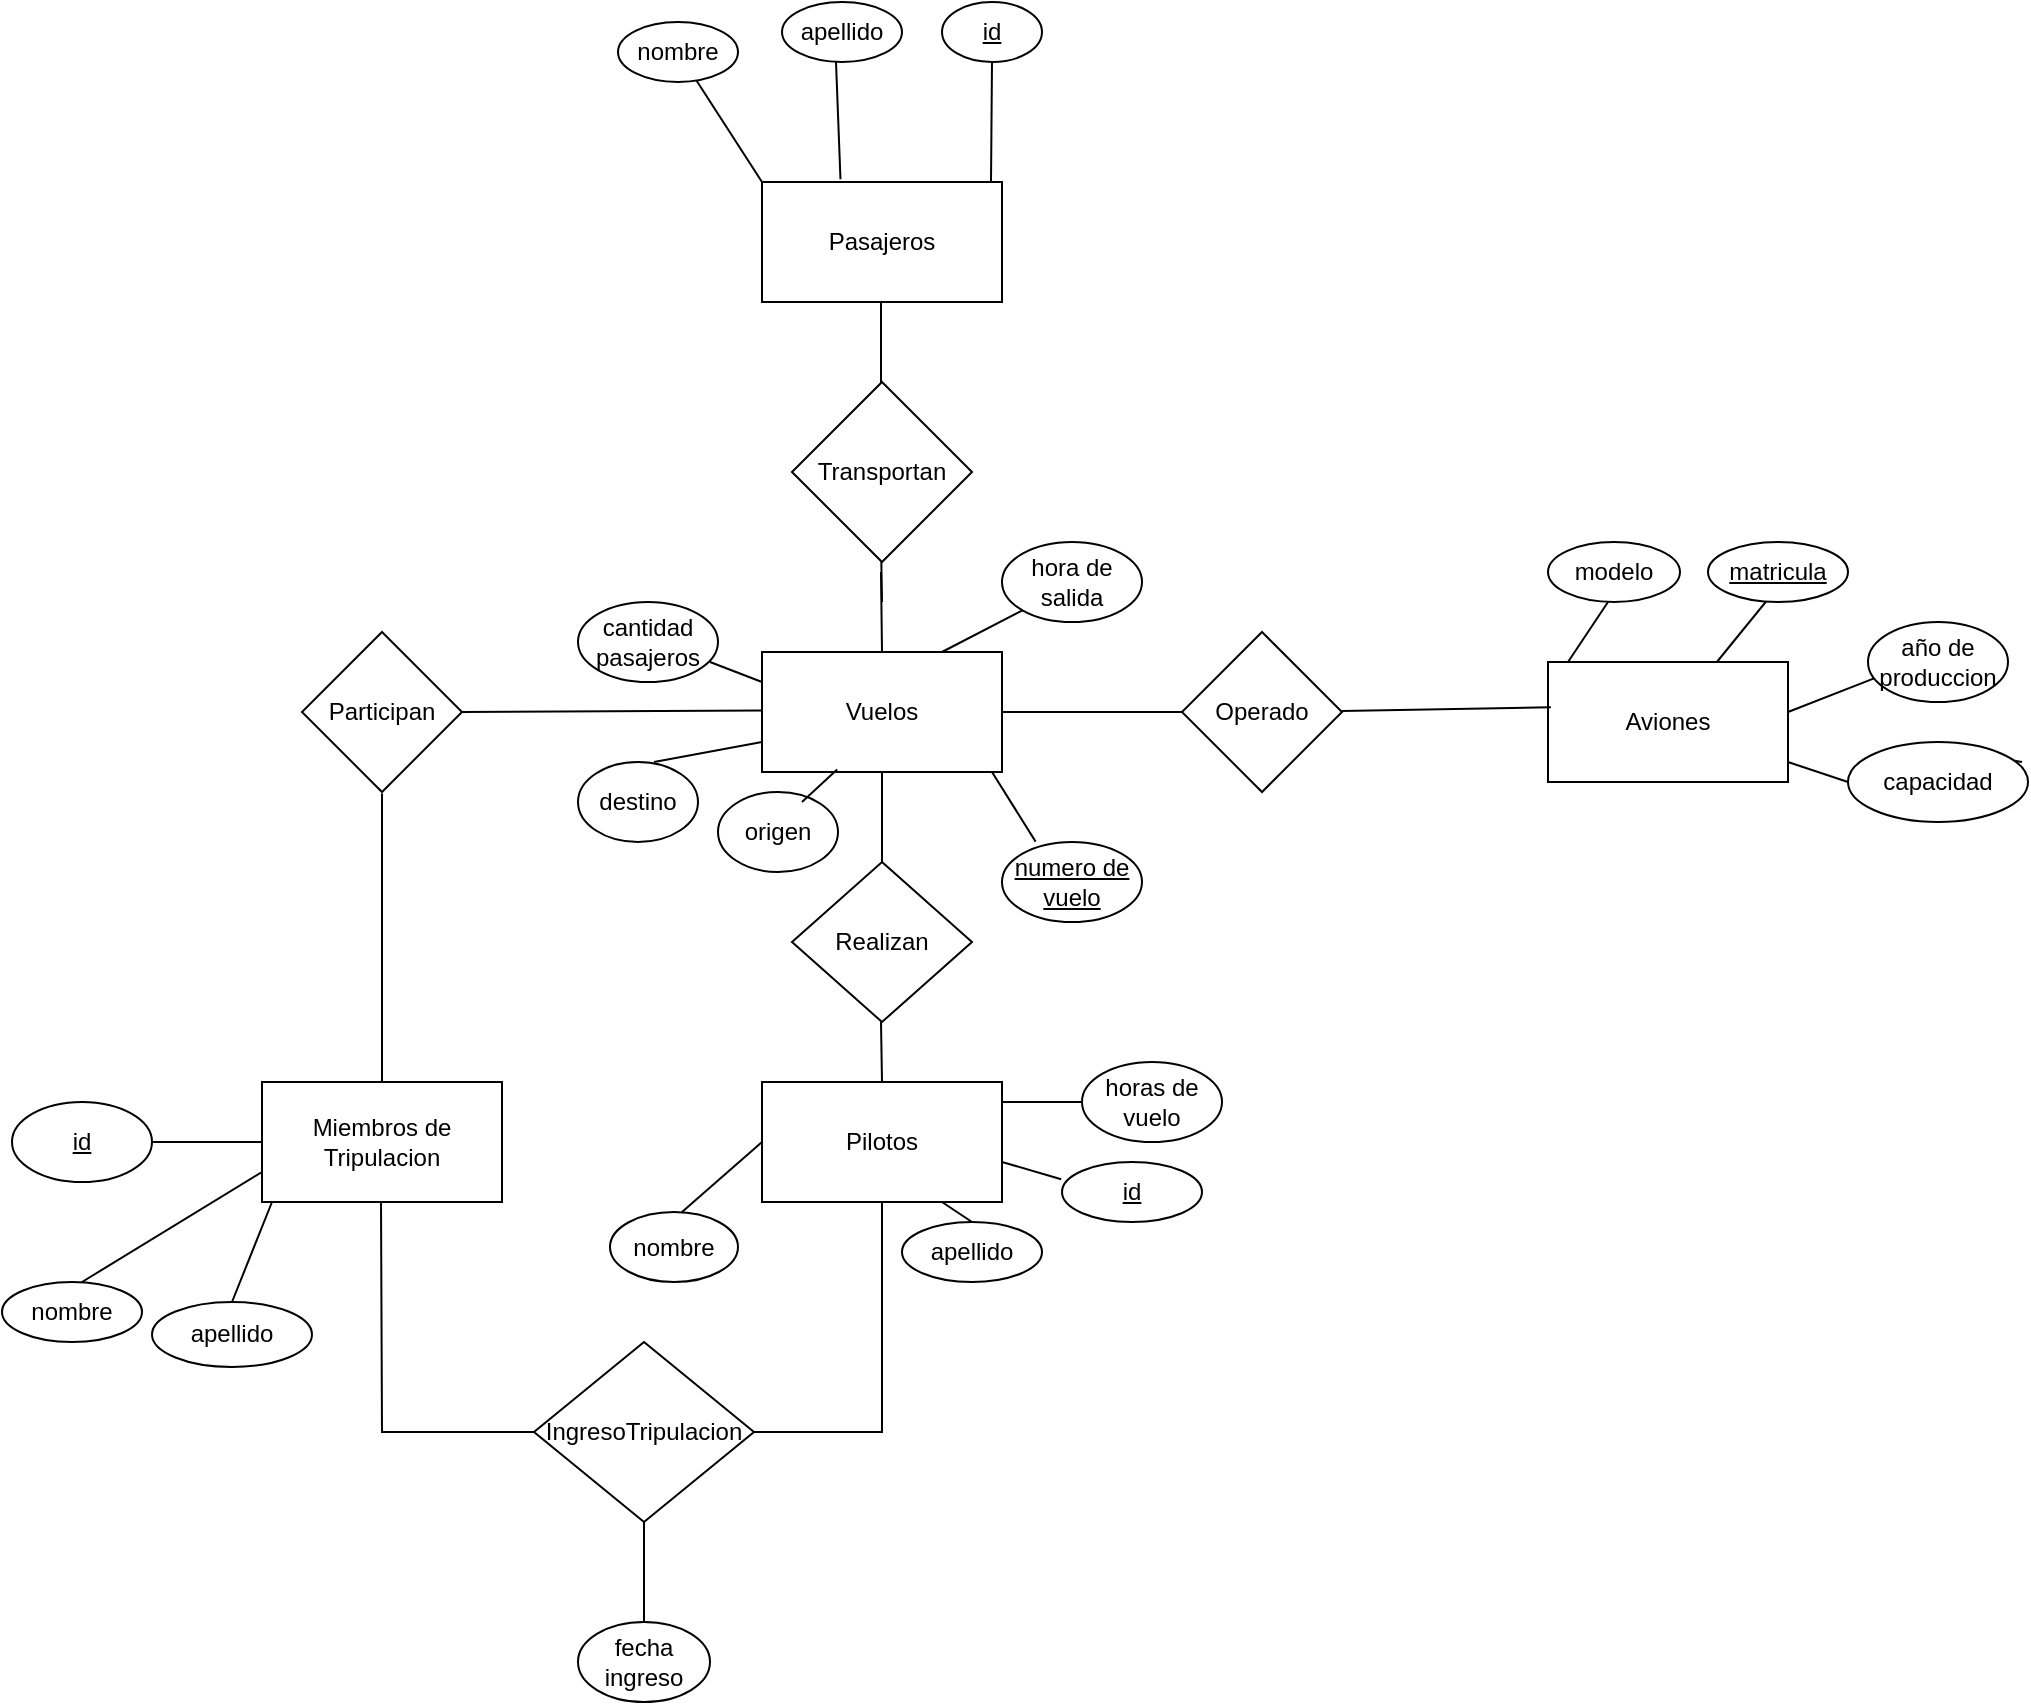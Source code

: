 <mxfile version="21.7.4" type="github">
  <diagram name="Página-1" id="zTiUNs7HW2to1RwpKjLC">
    <mxGraphModel dx="2927" dy="2253" grid="1" gridSize="10" guides="1" tooltips="1" connect="1" arrows="1" fold="1" page="1" pageScale="1" pageWidth="827" pageHeight="1169" math="0" shadow="0">
      <root>
        <mxCell id="0" />
        <mxCell id="1" parent="0" />
        <mxCell id="X360KhQkKg_-IiAe_54f-1" value="Miembros de Tripulacion" style="rounded=0;whiteSpace=wrap;html=1;" parent="1" vertex="1">
          <mxGeometry x="-190" y="50" width="120" height="60" as="geometry" />
        </mxCell>
        <mxCell id="X360KhQkKg_-IiAe_54f-3" value="Pilotos" style="rounded=0;whiteSpace=wrap;html=1;" parent="1" vertex="1">
          <mxGeometry x="60" y="50" width="120" height="60" as="geometry" />
        </mxCell>
        <mxCell id="X360KhQkKg_-IiAe_54f-4" value="id" style="ellipse;whiteSpace=wrap;html=1;fontStyle=4" parent="1" vertex="1">
          <mxGeometry x="210" y="90" width="70" height="30" as="geometry" />
        </mxCell>
        <mxCell id="X360KhQkKg_-IiAe_54f-5" value="nombre" style="ellipse;whiteSpace=wrap;html=1;" parent="1" vertex="1">
          <mxGeometry x="-16" y="115" width="64" height="35" as="geometry" />
        </mxCell>
        <mxCell id="X360KhQkKg_-IiAe_54f-6" value="apellido" style="ellipse;whiteSpace=wrap;html=1;" parent="1" vertex="1">
          <mxGeometry x="130" y="120" width="70" height="30" as="geometry" />
        </mxCell>
        <mxCell id="X360KhQkKg_-IiAe_54f-7" value="horas de vuelo" style="ellipse;whiteSpace=wrap;html=1;" parent="1" vertex="1">
          <mxGeometry x="220" y="40" width="70" height="40" as="geometry" />
        </mxCell>
        <mxCell id="X360KhQkKg_-IiAe_54f-9" value="fecha ingreso" style="ellipse;whiteSpace=wrap;html=1;" parent="1" vertex="1">
          <mxGeometry x="-32" y="320" width="66" height="40" as="geometry" />
        </mxCell>
        <mxCell id="X360KhQkKg_-IiAe_54f-15" value="numero de vuelo" style="ellipse;whiteSpace=wrap;html=1;fontStyle=4" parent="1" vertex="1">
          <mxGeometry x="180" y="-70" width="70" height="40" as="geometry" />
        </mxCell>
        <mxCell id="X360KhQkKg_-IiAe_54f-21" value="Vuelos" style="rounded=0;whiteSpace=wrap;html=1;" parent="1" vertex="1">
          <mxGeometry x="60" y="-165" width="120" height="60" as="geometry" />
        </mxCell>
        <mxCell id="X360KhQkKg_-IiAe_54f-24" value="" style="endArrow=none;html=1;rounded=0;entryX=0;entryY=0.5;entryDx=0;entryDy=0;" parent="1" edge="1">
          <mxGeometry width="50" height="50" relative="1" as="geometry">
            <mxPoint x="660" y="-115" as="sourcePoint" />
            <mxPoint x="690" y="-110" as="targetPoint" />
          </mxGeometry>
        </mxCell>
        <mxCell id="X360KhQkKg_-IiAe_54f-27" value="" style="endArrow=none;html=1;rounded=0;" parent="1" source="X360KhQkKg_-IiAe_54f-100" edge="1">
          <mxGeometry width="50" height="50" relative="1" as="geometry">
            <mxPoint x="550" y="-170" as="sourcePoint" />
            <mxPoint x="570" y="-200" as="targetPoint" />
          </mxGeometry>
        </mxCell>
        <mxCell id="X360KhQkKg_-IiAe_54f-38" value="origen" style="ellipse;whiteSpace=wrap;html=1;" parent="1" vertex="1">
          <mxGeometry x="38" y="-95" width="60" height="40" as="geometry" />
        </mxCell>
        <mxCell id="X360KhQkKg_-IiAe_54f-39" value="destino" style="ellipse;whiteSpace=wrap;html=1;" parent="1" vertex="1">
          <mxGeometry x="-32" y="-110" width="60" height="40" as="geometry" />
        </mxCell>
        <mxCell id="X360KhQkKg_-IiAe_54f-40" value="hora de salida" style="ellipse;whiteSpace=wrap;html=1;" parent="1" vertex="1">
          <mxGeometry x="180" y="-220" width="70" height="40" as="geometry" />
        </mxCell>
        <mxCell id="X360KhQkKg_-IiAe_54f-44" value="Realizan" style="rhombus;whiteSpace=wrap;html=1;" parent="1" vertex="1">
          <mxGeometry x="75" y="-60" width="90" height="80" as="geometry" />
        </mxCell>
        <mxCell id="X360KhQkKg_-IiAe_54f-45" value="" style="endArrow=none;html=1;rounded=0;entryX=0.5;entryY=1;entryDx=0;entryDy=0;" parent="1" target="X360KhQkKg_-IiAe_54f-21" edge="1">
          <mxGeometry width="50" height="50" relative="1" as="geometry">
            <mxPoint x="120" y="-60" as="sourcePoint" />
            <mxPoint x="170" y="-110" as="targetPoint" />
          </mxGeometry>
        </mxCell>
        <mxCell id="X360KhQkKg_-IiAe_54f-46" value="" style="endArrow=none;html=1;rounded=0;entryX=0.5;entryY=1;entryDx=0;entryDy=0;" parent="1" edge="1">
          <mxGeometry width="50" height="50" relative="1" as="geometry">
            <mxPoint x="120" y="50" as="sourcePoint" />
            <mxPoint x="119.5" y="20" as="targetPoint" />
          </mxGeometry>
        </mxCell>
        <mxCell id="X360KhQkKg_-IiAe_54f-63" value="Participan" style="rhombus;whiteSpace=wrap;html=1;" parent="1" vertex="1">
          <mxGeometry x="-170" y="-175" width="80" height="80" as="geometry" />
        </mxCell>
        <mxCell id="X360KhQkKg_-IiAe_54f-66" value="IngresoTripulacion" style="rhombus;whiteSpace=wrap;html=1;" parent="1" vertex="1">
          <mxGeometry x="-54" y="180" width="110" height="90" as="geometry" />
        </mxCell>
        <mxCell id="X360KhQkKg_-IiAe_54f-68" value="" style="endArrow=none;html=1;rounded=0;entryX=0;entryY=0.5;entryDx=0;entryDy=0;exitX=1;exitY=0.5;exitDx=0;exitDy=0;" parent="1" source="X360KhQkKg_-IiAe_54f-72" target="X360KhQkKg_-IiAe_54f-1" edge="1">
          <mxGeometry width="50" height="50" relative="1" as="geometry">
            <mxPoint x="-240" y="80" as="sourcePoint" />
            <mxPoint x="-195" y="80" as="targetPoint" />
          </mxGeometry>
        </mxCell>
        <mxCell id="X360KhQkKg_-IiAe_54f-69" value="" style="endArrow=none;html=1;rounded=0;" parent="1" edge="1">
          <mxGeometry width="50" height="50" relative="1" as="geometry">
            <mxPoint x="-205" y="160" as="sourcePoint" />
            <mxPoint x="-185" y="110" as="targetPoint" />
          </mxGeometry>
        </mxCell>
        <mxCell id="X360KhQkKg_-IiAe_54f-72" value="id" style="ellipse;whiteSpace=wrap;html=1;fontStyle=4" parent="1" vertex="1">
          <mxGeometry x="-315" y="60" width="70" height="40" as="geometry" />
        </mxCell>
        <mxCell id="X360KhQkKg_-IiAe_54f-73" value="apellido" style="ellipse;whiteSpace=wrap;html=1;" parent="1" vertex="1">
          <mxGeometry x="-245" y="160" width="80" height="32.5" as="geometry" />
        </mxCell>
        <mxCell id="X360KhQkKg_-IiAe_54f-100" value="Aviones" style="rounded=0;whiteSpace=wrap;html=1;" parent="1" vertex="1">
          <mxGeometry x="453" y="-160" width="120" height="60" as="geometry" />
        </mxCell>
        <mxCell id="X360KhQkKg_-IiAe_54f-101" value="capacidad" style="ellipse;whiteSpace=wrap;html=1;" parent="1" vertex="1">
          <mxGeometry x="603" y="-120" width="90" height="40" as="geometry" />
        </mxCell>
        <mxCell id="X360KhQkKg_-IiAe_54f-103" value="matricula" style="ellipse;whiteSpace=wrap;html=1;fontStyle=4" parent="1" vertex="1">
          <mxGeometry x="533" y="-220" width="70" height="30" as="geometry" />
        </mxCell>
        <mxCell id="X360KhQkKg_-IiAe_54f-105" value="modelo" style="ellipse;whiteSpace=wrap;html=1;" parent="1" vertex="1">
          <mxGeometry x="453" y="-220" width="66" height="30" as="geometry" />
        </mxCell>
        <mxCell id="X360KhQkKg_-IiAe_54f-106" value="" style="endArrow=none;html=1;rounded=0;" parent="1" edge="1">
          <mxGeometry width="50" height="50" relative="1" as="geometry">
            <mxPoint x="463" y="-160" as="sourcePoint" />
            <mxPoint x="483" y="-190" as="targetPoint" />
          </mxGeometry>
        </mxCell>
        <mxCell id="X360KhQkKg_-IiAe_54f-107" value="" style="endArrow=none;html=1;rounded=0;entryX=0.057;entryY=0.695;entryDx=0;entryDy=0;entryPerimeter=0;" parent="1" target="X360KhQkKg_-IiAe_54f-108" edge="1">
          <mxGeometry width="50" height="50" relative="1" as="geometry">
            <mxPoint x="573" y="-135" as="sourcePoint" />
            <mxPoint x="643" y="-185" as="targetPoint" />
          </mxGeometry>
        </mxCell>
        <mxCell id="X360KhQkKg_-IiAe_54f-108" value="año de produccion" style="ellipse;whiteSpace=wrap;html=1;" parent="1" vertex="1">
          <mxGeometry x="613" y="-180" width="70" height="40" as="geometry" />
        </mxCell>
        <mxCell id="X360KhQkKg_-IiAe_54f-111" value="nombre" style="ellipse;whiteSpace=wrap;html=1;" parent="1" vertex="1">
          <mxGeometry x="-320" y="150" width="70" height="30" as="geometry" />
        </mxCell>
        <mxCell id="X360KhQkKg_-IiAe_54f-112" value="" style="endArrow=none;html=1;rounded=0;entryX=0;entryY=0.75;entryDx=0;entryDy=0;" parent="1" target="X360KhQkKg_-IiAe_54f-1" edge="1">
          <mxGeometry width="50" height="50" relative="1" as="geometry">
            <mxPoint x="-280" y="150" as="sourcePoint" />
            <mxPoint x="-290" y="100" as="targetPoint" />
          </mxGeometry>
        </mxCell>
        <mxCell id="X360KhQkKg_-IiAe_54f-113" value="Operado" style="rhombus;whiteSpace=wrap;html=1;" parent="1" vertex="1">
          <mxGeometry x="270" y="-175" width="80" height="80" as="geometry" />
        </mxCell>
        <mxCell id="X360KhQkKg_-IiAe_54f-119" value="cantidad pasajeros" style="ellipse;whiteSpace=wrap;html=1;" parent="1" vertex="1">
          <mxGeometry x="-32" y="-190" width="70" height="40" as="geometry" />
        </mxCell>
        <mxCell id="X360KhQkKg_-IiAe_54f-129" value="nombre" style="ellipse;whiteSpace=wrap;html=1;" parent="1" vertex="1">
          <mxGeometry x="-12" y="-480" width="60" height="30" as="geometry" />
        </mxCell>
        <mxCell id="X360KhQkKg_-IiAe_54f-130" value="apellido" style="ellipse;whiteSpace=wrap;html=1;" parent="1" vertex="1">
          <mxGeometry x="70" y="-490" width="60" height="30" as="geometry" />
        </mxCell>
        <mxCell id="X360KhQkKg_-IiAe_54f-131" value="Pasajeros" style="rounded=0;whiteSpace=wrap;html=1;" parent="1" vertex="1">
          <mxGeometry x="60" y="-400" width="120" height="60" as="geometry" />
        </mxCell>
        <mxCell id="X360KhQkKg_-IiAe_54f-132" value="id" style="ellipse;whiteSpace=wrap;html=1;fontStyle=4" parent="1" vertex="1">
          <mxGeometry x="150" y="-490" width="50" height="30" as="geometry" />
        </mxCell>
        <mxCell id="X360KhQkKg_-IiAe_54f-133" value="" style="endArrow=none;html=1;rounded=0;entryX=0.5;entryY=1;entryDx=0;entryDy=0;" parent="1" edge="1">
          <mxGeometry width="50" height="50" relative="1" as="geometry">
            <mxPoint x="119.5" y="-295" as="sourcePoint" />
            <mxPoint x="119.5" y="-340" as="targetPoint" />
          </mxGeometry>
        </mxCell>
        <mxCell id="X360KhQkKg_-IiAe_54f-135" value="" style="endArrow=none;html=1;rounded=0;entryX=0.5;entryY=1;entryDx=0;entryDy=0;" parent="1" edge="1">
          <mxGeometry width="50" height="50" relative="1" as="geometry">
            <mxPoint x="120" y="-190" as="sourcePoint" />
            <mxPoint x="119.5" y="-220" as="targetPoint" />
          </mxGeometry>
        </mxCell>
        <mxCell id="X360KhQkKg_-IiAe_54f-138" value="" style="endArrow=none;html=1;rounded=0;entryX=0.5;entryY=1;entryDx=0;entryDy=0;exitX=0.5;exitY=0;exitDx=0;exitDy=0;" parent="1" source="X360KhQkKg_-IiAe_54f-21" edge="1">
          <mxGeometry width="50" height="50" relative="1" as="geometry">
            <mxPoint x="120" y="-170" as="sourcePoint" />
            <mxPoint x="119.5" y="-205" as="targetPoint" />
          </mxGeometry>
        </mxCell>
        <mxCell id="X360KhQkKg_-IiAe_54f-139" value="Transportan" style="rhombus;whiteSpace=wrap;html=1;" parent="1" vertex="1">
          <mxGeometry x="75" y="-300" width="90" height="90" as="geometry" />
        </mxCell>
        <mxCell id="X360KhQkKg_-IiAe_54f-143" value="" style="endArrow=none;html=1;rounded=0;exitX=0;exitY=0;exitDx=0;exitDy=0;" parent="1" source="X360KhQkKg_-IiAe_54f-131" target="X360KhQkKg_-IiAe_54f-129" edge="1">
          <mxGeometry width="50" height="50" relative="1" as="geometry">
            <mxPoint x="80" y="-310" as="sourcePoint" />
            <mxPoint x="130" y="-360" as="targetPoint" />
          </mxGeometry>
        </mxCell>
        <mxCell id="X360KhQkKg_-IiAe_54f-144" value="" style="endArrow=none;html=1;rounded=0;exitX=0.327;exitY=-0.023;exitDx=0;exitDy=0;exitPerimeter=0;" parent="1" source="X360KhQkKg_-IiAe_54f-131" edge="1">
          <mxGeometry width="50" height="50" relative="1" as="geometry">
            <mxPoint x="130" y="-409" as="sourcePoint" />
            <mxPoint x="97" y="-460" as="targetPoint" />
          </mxGeometry>
        </mxCell>
        <mxCell id="X360KhQkKg_-IiAe_54f-145" value="" style="endArrow=none;html=1;rounded=0;exitX=0.75;exitY=0;exitDx=0;exitDy=0;entryX=0.5;entryY=1;entryDx=0;entryDy=0;" parent="1" target="X360KhQkKg_-IiAe_54f-132" edge="1">
          <mxGeometry width="50" height="50" relative="1" as="geometry">
            <mxPoint x="174.5" y="-400" as="sourcePoint" />
            <mxPoint x="174.5" y="-450" as="targetPoint" />
          </mxGeometry>
        </mxCell>
        <mxCell id="X360KhQkKg_-IiAe_54f-146" value="" style="endArrow=none;html=1;rounded=0;exitX=0.24;exitY=-0.005;exitDx=0;exitDy=0;exitPerimeter=0;" parent="1" source="X360KhQkKg_-IiAe_54f-15" edge="1">
          <mxGeometry width="50" height="50" relative="1" as="geometry">
            <mxPoint x="200" y="-60" as="sourcePoint" />
            <mxPoint x="175" y="-105" as="targetPoint" />
          </mxGeometry>
        </mxCell>
        <mxCell id="X360KhQkKg_-IiAe_54f-147" value="" style="endArrow=none;html=1;rounded=0;entryX=0.313;entryY=0.98;entryDx=0;entryDy=0;entryPerimeter=0;" parent="1" target="X360KhQkKg_-IiAe_54f-21" edge="1">
          <mxGeometry width="50" height="50" relative="1" as="geometry">
            <mxPoint x="80" y="-90" as="sourcePoint" />
            <mxPoint x="90" y="-100" as="targetPoint" />
          </mxGeometry>
        </mxCell>
        <mxCell id="X360KhQkKg_-IiAe_54f-149" value="" style="endArrow=none;html=1;rounded=0;entryX=0;entryY=0.75;entryDx=0;entryDy=0;" parent="1" target="X360KhQkKg_-IiAe_54f-21" edge="1">
          <mxGeometry width="50" height="50" relative="1" as="geometry">
            <mxPoint x="6" y="-110" as="sourcePoint" />
            <mxPoint x="56" y="-100" as="targetPoint" />
          </mxGeometry>
        </mxCell>
        <mxCell id="X360KhQkKg_-IiAe_54f-150" value="" style="endArrow=none;html=1;rounded=0;entryX=0;entryY=0.25;entryDx=0;entryDy=0;" parent="1" target="X360KhQkKg_-IiAe_54f-21" edge="1">
          <mxGeometry width="50" height="50" relative="1" as="geometry">
            <mxPoint x="34" y="-160" as="sourcePoint" />
            <mxPoint x="82" y="-206" as="targetPoint" />
          </mxGeometry>
        </mxCell>
        <mxCell id="X360KhQkKg_-IiAe_54f-152" value="" style="endArrow=none;html=1;rounded=0;" parent="1" edge="1">
          <mxGeometry width="50" height="50" relative="1" as="geometry">
            <mxPoint x="20" y="115" as="sourcePoint" />
            <mxPoint x="60" y="80" as="targetPoint" />
          </mxGeometry>
        </mxCell>
        <mxCell id="X360KhQkKg_-IiAe_54f-153" value="" style="endArrow=none;html=1;rounded=0;entryX=0.5;entryY=0;entryDx=0;entryDy=0;" parent="1" target="X360KhQkKg_-IiAe_54f-6" edge="1">
          <mxGeometry width="50" height="50" relative="1" as="geometry">
            <mxPoint x="150" y="110" as="sourcePoint" />
            <mxPoint x="460" y="250" as="targetPoint" />
          </mxGeometry>
        </mxCell>
        <mxCell id="X360KhQkKg_-IiAe_54f-154" value="" style="endArrow=none;html=1;rounded=0;entryX=-0.006;entryY=0.287;entryDx=0;entryDy=0;entryPerimeter=0;" parent="1" target="X360KhQkKg_-IiAe_54f-4" edge="1">
          <mxGeometry width="50" height="50" relative="1" as="geometry">
            <mxPoint x="180" y="90" as="sourcePoint" />
            <mxPoint x="230" y="50" as="targetPoint" />
          </mxGeometry>
        </mxCell>
        <mxCell id="X360KhQkKg_-IiAe_54f-155" value="" style="endArrow=none;html=1;rounded=0;" parent="1" edge="1">
          <mxGeometry width="50" height="50" relative="1" as="geometry">
            <mxPoint x="180" y="60" as="sourcePoint" />
            <mxPoint x="220" y="60" as="targetPoint" />
          </mxGeometry>
        </mxCell>
        <mxCell id="X360KhQkKg_-IiAe_54f-158" value="" style="endArrow=none;html=1;rounded=0;exitX=0;exitY=1;exitDx=0;exitDy=0;entryX=0.75;entryY=0;entryDx=0;entryDy=0;" parent="1" source="X360KhQkKg_-IiAe_54f-40" target="X360KhQkKg_-IiAe_54f-21" edge="1">
          <mxGeometry width="50" height="50" relative="1" as="geometry">
            <mxPoint x="207" y="-60" as="sourcePoint" />
            <mxPoint x="150" y="-170" as="targetPoint" />
          </mxGeometry>
        </mxCell>
        <mxCell id="X360KhQkKg_-IiAe_54f-159" value="" style="endArrow=none;html=1;rounded=0;entryX=0;entryY=0.5;entryDx=0;entryDy=0;" parent="1" target="X360KhQkKg_-IiAe_54f-101" edge="1">
          <mxGeometry width="50" height="50" relative="1" as="geometry">
            <mxPoint x="573" y="-110" as="sourcePoint" />
            <mxPoint x="617" y="-127" as="targetPoint" />
          </mxGeometry>
        </mxCell>
        <mxCell id="X360KhQkKg_-IiAe_54f-160" value="" style="endArrow=none;html=1;rounded=0;entryX=0;entryY=0.5;entryDx=0;entryDy=0;exitX=1;exitY=0.5;exitDx=0;exitDy=0;" parent="1" source="X360KhQkKg_-IiAe_54f-21" target="X360KhQkKg_-IiAe_54f-113" edge="1">
          <mxGeometry width="50" height="50" relative="1" as="geometry">
            <mxPoint x="180" y="-130" as="sourcePoint" />
            <mxPoint x="230" y="-180" as="targetPoint" />
          </mxGeometry>
        </mxCell>
        <mxCell id="X360KhQkKg_-IiAe_54f-162" value="" style="endArrow=none;html=1;rounded=0;entryX=0.012;entryY=0.377;entryDx=0;entryDy=0;exitX=1;exitY=0.5;exitDx=0;exitDy=0;entryPerimeter=0;" parent="1" target="X360KhQkKg_-IiAe_54f-100" edge="1">
          <mxGeometry width="50" height="50" relative="1" as="geometry">
            <mxPoint x="350" y="-135.5" as="sourcePoint" />
            <mxPoint x="440" y="-135.5" as="targetPoint" />
          </mxGeometry>
        </mxCell>
        <mxCell id="X360KhQkKg_-IiAe_54f-164" value="" style="endArrow=none;html=1;rounded=0;entryX=0.012;entryY=0.377;entryDx=0;entryDy=0;exitX=1;exitY=0.5;exitDx=0;exitDy=0;entryPerimeter=0;" parent="1" source="X360KhQkKg_-IiAe_54f-63" edge="1">
          <mxGeometry width="50" height="50" relative="1" as="geometry">
            <mxPoint x="-44" y="-134.25" as="sourcePoint" />
            <mxPoint x="60" y="-135.75" as="targetPoint" />
          </mxGeometry>
        </mxCell>
        <mxCell id="X360KhQkKg_-IiAe_54f-165" value="" style="endArrow=none;html=1;rounded=0;entryX=0.5;entryY=0;entryDx=0;entryDy=0;exitX=1;exitY=0.5;exitDx=0;exitDy=0;" parent="1" target="X360KhQkKg_-IiAe_54f-1" edge="1">
          <mxGeometry width="50" height="50" relative="1" as="geometry">
            <mxPoint x="-130" y="-94.25" as="sourcePoint" />
            <mxPoint x="20" y="-95" as="targetPoint" />
          </mxGeometry>
        </mxCell>
        <mxCell id="X360KhQkKg_-IiAe_54f-167" value="" style="endArrow=none;html=1;rounded=0;exitX=1;exitY=0.5;exitDx=0;exitDy=0;entryX=0;entryY=0.5;entryDx=0;entryDy=0;" parent="1" target="X360KhQkKg_-IiAe_54f-66" edge="1">
          <mxGeometry width="50" height="50" relative="1" as="geometry">
            <mxPoint x="-130.5" y="110" as="sourcePoint" />
            <mxPoint x="-130" y="230" as="targetPoint" />
            <Array as="points">
              <mxPoint x="-130" y="225" />
            </Array>
          </mxGeometry>
        </mxCell>
        <mxCell id="X360KhQkKg_-IiAe_54f-169" value="" style="endArrow=none;html=1;rounded=0;exitX=0.5;exitY=1;exitDx=0;exitDy=0;entryX=1;entryY=0.5;entryDx=0;entryDy=0;" parent="1" source="X360KhQkKg_-IiAe_54f-3" target="X360KhQkKg_-IiAe_54f-66" edge="1">
          <mxGeometry width="50" height="50" relative="1" as="geometry">
            <mxPoint x="10" y="80" as="sourcePoint" />
            <mxPoint x="120" y="230" as="targetPoint" />
            <Array as="points">
              <mxPoint x="120" y="225" />
            </Array>
          </mxGeometry>
        </mxCell>
        <mxCell id="X360KhQkKg_-IiAe_54f-170" value="" style="endArrow=none;html=1;rounded=0;exitX=0.5;exitY=0;exitDx=0;exitDy=0;entryX=0.5;entryY=1;entryDx=0;entryDy=0;" parent="1" source="X360KhQkKg_-IiAe_54f-9" target="X360KhQkKg_-IiAe_54f-66" edge="1">
          <mxGeometry width="50" height="50" relative="1" as="geometry">
            <mxPoint x="130" y="120" as="sourcePoint" />
            <mxPoint x="66" y="235" as="targetPoint" />
            <Array as="points" />
          </mxGeometry>
        </mxCell>
      </root>
    </mxGraphModel>
  </diagram>
</mxfile>
